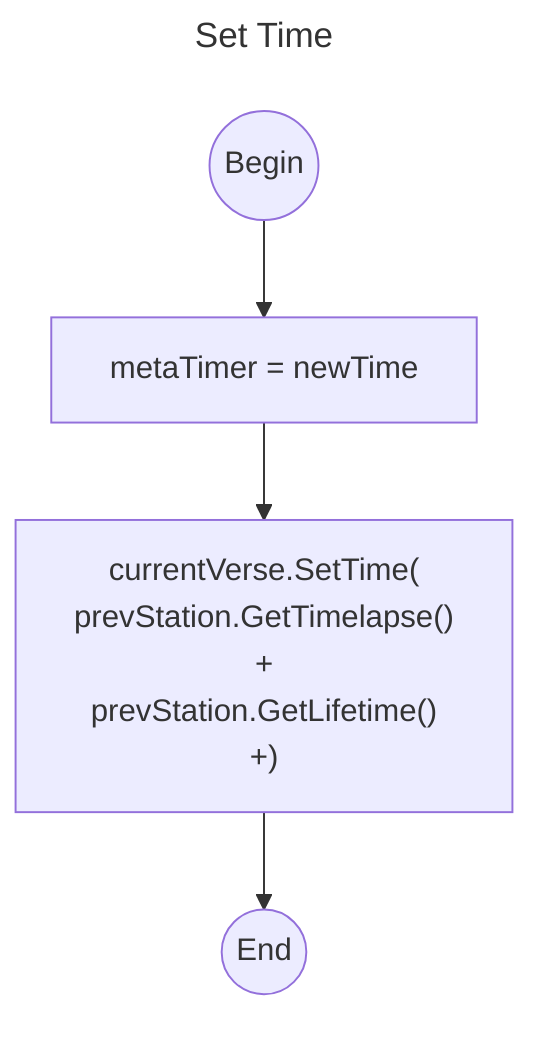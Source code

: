 ---
title: Set Time
---

flowchart
    start((Begin))-->setTotalTime["metaTimer = newTime"]
    setTotalTime-->setVerseTime["currentVerse.SetTime(
    prevStation.GetTimelapse()
    +
    prevStation.GetLifetime()
    +)"]
    setVerseTime-->End((End))